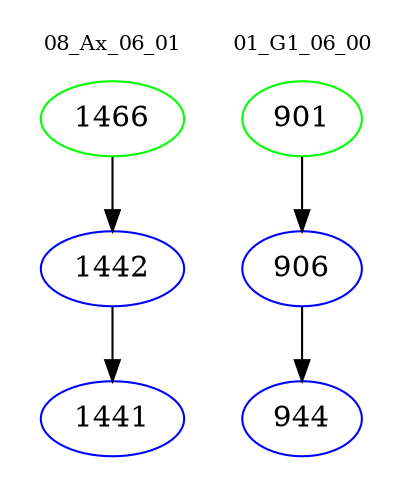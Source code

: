 digraph{
subgraph cluster_0 {
color = white
label = "08_Ax_06_01";
fontsize=10;
T0_1466 [label="1466", color="green"]
T0_1466 -> T0_1442 [color="black"]
T0_1442 [label="1442", color="blue"]
T0_1442 -> T0_1441 [color="black"]
T0_1441 [label="1441", color="blue"]
}
subgraph cluster_1 {
color = white
label = "01_G1_06_00";
fontsize=10;
T1_901 [label="901", color="green"]
T1_901 -> T1_906 [color="black"]
T1_906 [label="906", color="blue"]
T1_906 -> T1_944 [color="black"]
T1_944 [label="944", color="blue"]
}
}
